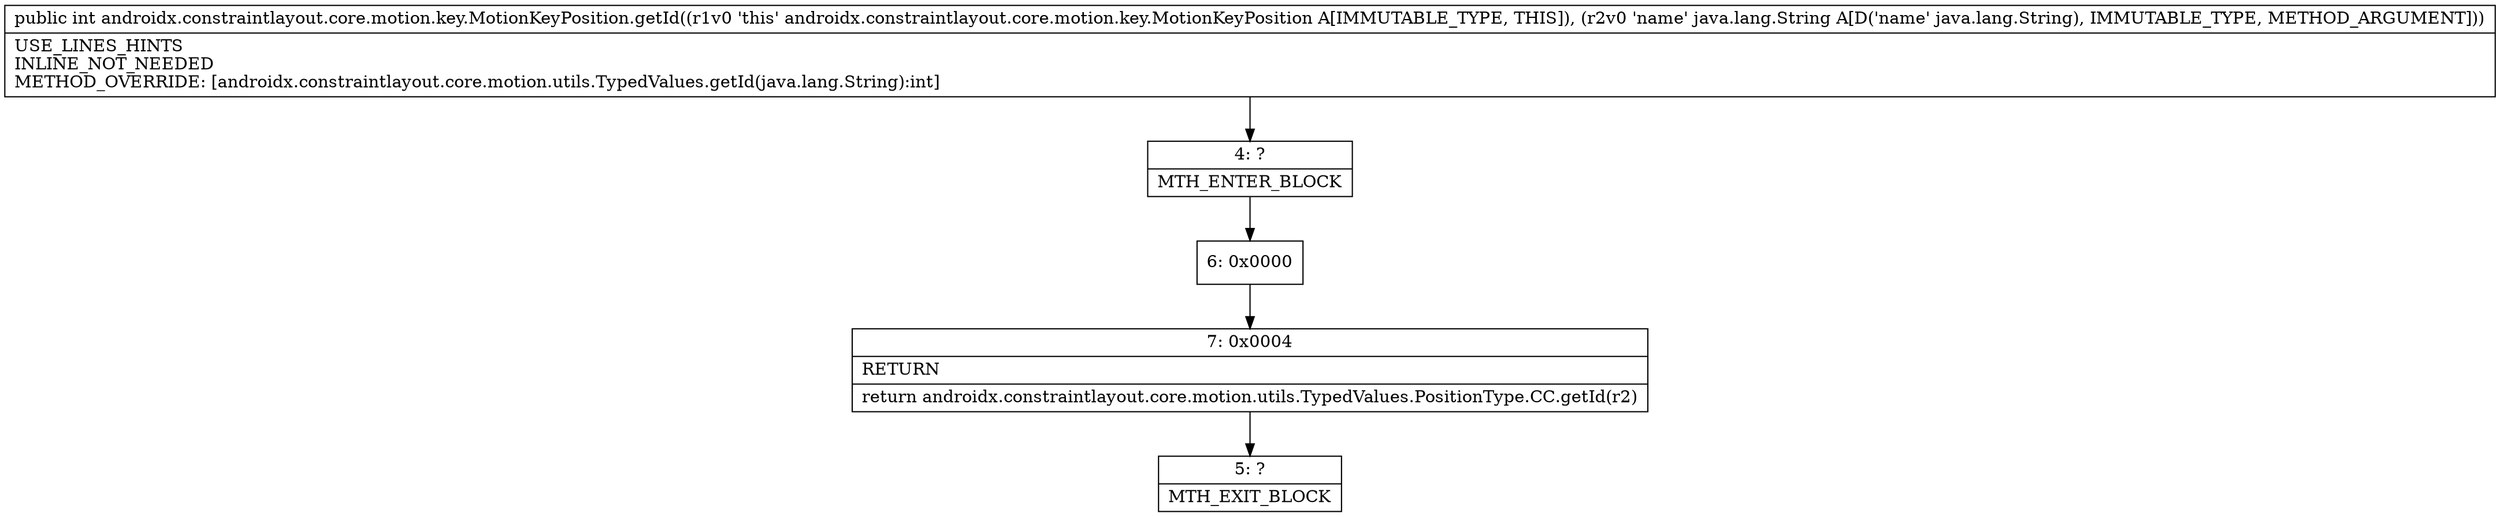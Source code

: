 digraph "CFG forandroidx.constraintlayout.core.motion.key.MotionKeyPosition.getId(Ljava\/lang\/String;)I" {
Node_4 [shape=record,label="{4\:\ ?|MTH_ENTER_BLOCK\l}"];
Node_6 [shape=record,label="{6\:\ 0x0000}"];
Node_7 [shape=record,label="{7\:\ 0x0004|RETURN\l|return androidx.constraintlayout.core.motion.utils.TypedValues.PositionType.CC.getId(r2)\l}"];
Node_5 [shape=record,label="{5\:\ ?|MTH_EXIT_BLOCK\l}"];
MethodNode[shape=record,label="{public int androidx.constraintlayout.core.motion.key.MotionKeyPosition.getId((r1v0 'this' androidx.constraintlayout.core.motion.key.MotionKeyPosition A[IMMUTABLE_TYPE, THIS]), (r2v0 'name' java.lang.String A[D('name' java.lang.String), IMMUTABLE_TYPE, METHOD_ARGUMENT]))  | USE_LINES_HINTS\lINLINE_NOT_NEEDED\lMETHOD_OVERRIDE: [androidx.constraintlayout.core.motion.utils.TypedValues.getId(java.lang.String):int]\l}"];
MethodNode -> Node_4;Node_4 -> Node_6;
Node_6 -> Node_7;
Node_7 -> Node_5;
}

